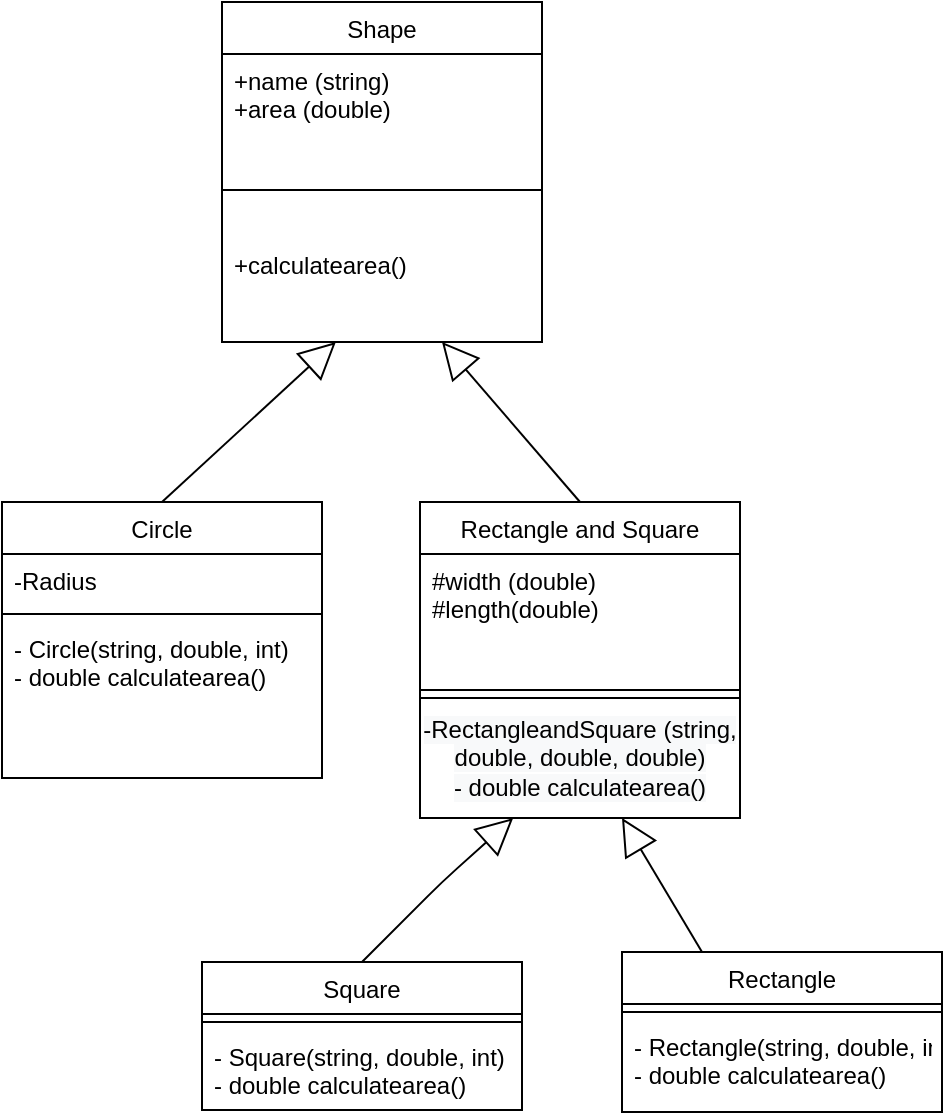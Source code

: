 <mxfile version="13.7.3" type="github">
  <diagram id="C5RBs43oDa-KdzZeNtuy" name="Page-1">
    <mxGraphModel grid="1" shadow="0" math="0" pageHeight="1169" pageWidth="827" pageScale="1" page="1" fold="1" arrows="1" connect="1" tooltips="1" guides="1" gridSize="10" dy="792" dx="1422">
      <root>
        <mxCell id="WIyWlLk6GJQsqaUBKTNV-0" />
        <mxCell id="WIyWlLk6GJQsqaUBKTNV-1" parent="WIyWlLk6GJQsqaUBKTNV-0" />
        <mxCell id="zkfFHV4jXpPFQw0GAbJ--6" value="Circle" parent="WIyWlLk6GJQsqaUBKTNV-1" vertex="1" style="swimlane;fontStyle=0;align=center;verticalAlign=top;childLayout=stackLayout;horizontal=1;startSize=26;horizontalStack=0;resizeParent=1;resizeLast=0;collapsible=1;marginBottom=0;rounded=0;shadow=0;strokeWidth=1;">
          <mxGeometry as="geometry" height="138" width="160" y="360" x="120">
            <mxRectangle as="alternateBounds" height="26" width="160" y="380" x="130" />
          </mxGeometry>
        </mxCell>
        <mxCell id="zkfFHV4jXpPFQw0GAbJ--7" value="-Radius" parent="zkfFHV4jXpPFQw0GAbJ--6" vertex="1" style="text;align=left;verticalAlign=top;spacingLeft=4;spacingRight=4;overflow=hidden;rotatable=0;points=[[0,0.5],[1,0.5]];portConstraint=eastwest;">
          <mxGeometry as="geometry" height="26" width="160" y="26" />
        </mxCell>
        <mxCell id="zkfFHV4jXpPFQw0GAbJ--9" value="" parent="zkfFHV4jXpPFQw0GAbJ--6" vertex="1" style="line;html=1;strokeWidth=1;align=left;verticalAlign=middle;spacingTop=-1;spacingLeft=3;spacingRight=3;rotatable=0;labelPosition=right;points=[];portConstraint=eastwest;">
          <mxGeometry as="geometry" height="8" width="160" y="52" />
        </mxCell>
        <mxCell id="zkfFHV4jXpPFQw0GAbJ--11" value="- Circle(string, double, int)&#xa;- double calculatearea()" parent="zkfFHV4jXpPFQw0GAbJ--6" vertex="1" style="text;align=left;verticalAlign=top;spacingLeft=4;spacingRight=4;overflow=hidden;rotatable=0;points=[[0,0.5],[1,0.5]];portConstraint=eastwest;">
          <mxGeometry as="geometry" height="40" width="160" y="60" />
        </mxCell>
        <mxCell id="zkfFHV4jXpPFQw0GAbJ--13" value="Rectangle and Square" parent="WIyWlLk6GJQsqaUBKTNV-1" vertex="1" style="swimlane;fontStyle=0;align=center;verticalAlign=top;childLayout=stackLayout;horizontal=1;startSize=26;horizontalStack=0;resizeParent=1;resizeLast=0;collapsible=1;marginBottom=0;rounded=0;shadow=0;strokeWidth=1;">
          <mxGeometry as="geometry" height="158" width="160" y="360" x="329">
            <mxRectangle as="alternateBounds" height="26" width="170" y="380" x="340" />
          </mxGeometry>
        </mxCell>
        <mxCell id="zkfFHV4jXpPFQw0GAbJ--14" value="#width (double)&#xa;#length(double)" parent="zkfFHV4jXpPFQw0GAbJ--13" vertex="1" style="text;align=left;verticalAlign=top;spacingLeft=4;spacingRight=4;overflow=hidden;rotatable=0;points=[[0,0.5],[1,0.5]];portConstraint=eastwest;">
          <mxGeometry as="geometry" height="64" width="160" y="26" />
        </mxCell>
        <mxCell id="zkfFHV4jXpPFQw0GAbJ--15" value="" parent="zkfFHV4jXpPFQw0GAbJ--13" vertex="1" style="line;html=1;strokeWidth=1;align=left;verticalAlign=middle;spacingTop=-1;spacingLeft=3;spacingRight=3;rotatable=0;labelPosition=right;points=[];portConstraint=eastwest;">
          <mxGeometry as="geometry" height="8" width="160" y="90" />
        </mxCell>
        <mxCell id="bXdOoEnzCoBKNABFMknu-13" value="&lt;span style=&quot;font: 12px / 1.2 &amp;#34;helvetica&amp;#34; ; text-align: center ; color: rgb(0 , 0 , 0) ; text-transform: none ; text-indent: 0px ; letter-spacing: normal ; text-decoration: none ; word-spacing: 0px ; display: inline ; float: none ; overflow-wrap: normal ; background-color: rgb(248 , 249 , 250)&quot;&gt;-RectangleandSquare (string, double, double, double)&lt;/span&gt;&lt;br style=&quot;text-align: center ; color: rgb(0 , 0 , 0) ; text-transform: none ; text-indent: 0px ; letter-spacing: normal ; font-family: &amp;#34;helvetica&amp;#34; ; font-size: 12px ; font-style: normal ; font-variant: normal ; font-weight: 400 ; text-decoration: none ; word-spacing: 0px&quot;&gt;&lt;span style=&quot;font: 12px / 1.2 &amp;#34;helvetica&amp;#34; ; text-align: center ; color: rgb(0 , 0 , 0) ; text-transform: none ; text-indent: 0px ; letter-spacing: normal ; text-decoration: none ; word-spacing: 0px ; display: inline ; float: none ; overflow-wrap: normal ; background-color: rgb(248 , 249 , 250)&quot;&gt;- double calculatearea()&lt;/span&gt;" parent="zkfFHV4jXpPFQw0GAbJ--13" vertex="1" style="whiteSpace=wrap;html=1;">
          <mxGeometry as="geometry" height="60" width="160" y="98" />
        </mxCell>
        <mxCell id="bXdOoEnzCoBKNABFMknu-1" value="Shape" parent="WIyWlLk6GJQsqaUBKTNV-1" vertex="1" style="swimlane;fontStyle=0;align=center;verticalAlign=top;childLayout=stackLayout;horizontal=1;startSize=26;horizontalStack=0;resizeParent=1;resizeLast=0;collapsible=1;marginBottom=0;rounded=0;shadow=0;strokeWidth=1;">
          <mxGeometry as="geometry" height="170" width="160" y="110" x="230">
            <mxRectangle as="alternateBounds" height="26" width="160" y="380" x="130" />
          </mxGeometry>
        </mxCell>
        <mxCell id="bXdOoEnzCoBKNABFMknu-2" value="+name (string)&#xa;+area (double)" parent="bXdOoEnzCoBKNABFMknu-1" vertex="1" style="text;align=left;verticalAlign=top;spacingLeft=4;spacingRight=4;overflow=hidden;rotatable=0;points=[[0,0.5],[1,0.5]];portConstraint=eastwest;">
          <mxGeometry as="geometry" height="44" width="160" y="26" />
        </mxCell>
        <mxCell id="bXdOoEnzCoBKNABFMknu-3" value="" parent="bXdOoEnzCoBKNABFMknu-1" vertex="1" style="line;html=1;strokeWidth=1;align=left;verticalAlign=middle;spacingTop=-1;spacingLeft=3;spacingRight=3;rotatable=0;labelPosition=right;points=[];portConstraint=eastwest;">
          <mxGeometry as="geometry" height="48" width="160" y="70" />
        </mxCell>
        <mxCell id="bXdOoEnzCoBKNABFMknu-5" value="+calculatearea()" parent="bXdOoEnzCoBKNABFMknu-1" vertex="1" style="text;align=left;verticalAlign=top;spacingLeft=4;spacingRight=4;overflow=hidden;rotatable=0;points=[[0,0.5],[1,0.5]];portConstraint=eastwest;">
          <mxGeometry as="geometry" height="26" width="160" y="118" />
        </mxCell>
        <mxCell id="bXdOoEnzCoBKNABFMknu-34" value="" parent="bXdOoEnzCoBKNABFMknu-1" style="endArrow=block;endSize=16;endFill=0;html=1;exitX=0.5;exitY=0;exitDx=0;exitDy=0;" edge="1" source="zkfFHV4jXpPFQw0GAbJ--6">
          <mxGeometry as="geometry" width="160" relative="1">
            <mxPoint as="sourcePoint" y="242" x="-20" />
            <mxPoint as="targetPoint" y="170" x="56.941" />
          </mxGeometry>
        </mxCell>
        <mxCell id="bXdOoEnzCoBKNABFMknu-14" value="Square" parent="WIyWlLk6GJQsqaUBKTNV-1" vertex="1" style="swimlane;fontStyle=0;align=center;verticalAlign=top;childLayout=stackLayout;horizontal=1;startSize=26;horizontalStack=0;resizeParent=1;resizeLast=0;collapsible=1;marginBottom=0;rounded=0;shadow=0;strokeWidth=1;">
          <mxGeometry as="geometry" height="74" width="160" y="590" x="220">
            <mxRectangle as="alternateBounds" height="26" width="160" y="380" x="130" />
          </mxGeometry>
        </mxCell>
        <mxCell id="bXdOoEnzCoBKNABFMknu-16" value="" parent="bXdOoEnzCoBKNABFMknu-14" vertex="1" style="line;html=1;strokeWidth=1;align=left;verticalAlign=middle;spacingTop=-1;spacingLeft=3;spacingRight=3;rotatable=0;labelPosition=right;points=[];portConstraint=eastwest;">
          <mxGeometry as="geometry" height="8" width="160" y="26" />
        </mxCell>
        <mxCell id="bXdOoEnzCoBKNABFMknu-17" value="- Square(string, double, int)&#xa;- double calculatearea()" parent="bXdOoEnzCoBKNABFMknu-14" vertex="1" style="text;align=left;verticalAlign=top;spacingLeft=4;spacingRight=4;overflow=hidden;rotatable=0;points=[[0,0.5],[1,0.5]];portConstraint=eastwest;">
          <mxGeometry as="geometry" height="40" width="160" y="34" />
        </mxCell>
        <mxCell id="bXdOoEnzCoBKNABFMknu-18" value="Rectangle" parent="WIyWlLk6GJQsqaUBKTNV-1" vertex="1" style="swimlane;fontStyle=0;align=center;verticalAlign=top;childLayout=stackLayout;horizontal=1;startSize=26;horizontalStack=0;resizeParent=1;resizeLast=0;collapsible=1;marginBottom=0;rounded=0;shadow=0;strokeWidth=1;">
          <mxGeometry as="geometry" height="80" width="160" y="585" x="430">
            <mxRectangle as="alternateBounds" height="26" width="160" y="380" x="130" />
          </mxGeometry>
        </mxCell>
        <mxCell id="bXdOoEnzCoBKNABFMknu-20" value="" parent="bXdOoEnzCoBKNABFMknu-18" vertex="1" style="line;html=1;strokeWidth=1;align=left;verticalAlign=middle;spacingTop=-1;spacingLeft=3;spacingRight=3;rotatable=0;labelPosition=right;points=[];portConstraint=eastwest;">
          <mxGeometry as="geometry" height="8" width="160" y="26" />
        </mxCell>
        <mxCell id="bXdOoEnzCoBKNABFMknu-21" value="- Rectangle(string, double, int)&#xa;- double calculatearea()" parent="bXdOoEnzCoBKNABFMknu-18" vertex="1" style="text;align=left;verticalAlign=top;spacingLeft=4;spacingRight=4;overflow=hidden;rotatable=0;points=[[0,0.5],[1,0.5]];portConstraint=eastwest;">
          <mxGeometry as="geometry" height="40" width="160" y="34" />
        </mxCell>
        <mxCell id="bXdOoEnzCoBKNABFMknu-30" value="" parent="WIyWlLk6GJQsqaUBKTNV-1" style="endArrow=block;endSize=16;endFill=0;html=1;exitX=0.5;exitY=0;exitDx=0;exitDy=0;" edge="1" target="bXdOoEnzCoBKNABFMknu-13" source="bXdOoEnzCoBKNABFMknu-14">
          <mxGeometry as="geometry" width="160" relative="1">
            <mxPoint as="sourcePoint" y="690" x="10" />
            <mxPoint as="targetPoint" y="650" x="40" />
            <Array as="points">
              <mxPoint y="550" x="340" />
            </Array>
          </mxGeometry>
        </mxCell>
        <mxCell id="bXdOoEnzCoBKNABFMknu-32" value="" parent="WIyWlLk6GJQsqaUBKTNV-1" style="endArrow=block;endSize=16;endFill=0;html=1;entryX=0.75;entryY=1;entryDx=0;entryDy=0;exitX=0.25;exitY=0;exitDx=0;exitDy=0;" edge="1" source="bXdOoEnzCoBKNABFMknu-18">
          <mxGeometry as="geometry" width="160" relative="1">
            <mxPoint as="sourcePoint" y="580" x="460" />
            <mxPoint as="targetPoint" y="518" x="430" />
          </mxGeometry>
        </mxCell>
        <mxCell id="bXdOoEnzCoBKNABFMknu-36" value="" parent="WIyWlLk6GJQsqaUBKTNV-1" style="endArrow=block;endSize=16;endFill=0;html=1;entryX=0.75;entryY=1;entryDx=0;entryDy=0;exitX=0.5;exitY=0;exitDx=0;exitDy=0;" edge="1" source="zkfFHV4jXpPFQw0GAbJ--13">
          <mxGeometry as="geometry" width="160" relative="1">
            <mxPoint as="sourcePoint" y="347" x="380" />
            <mxPoint as="targetPoint" y="280" x="340" />
          </mxGeometry>
        </mxCell>
      </root>
    </mxGraphModel>
  </diagram>
</mxfile>

